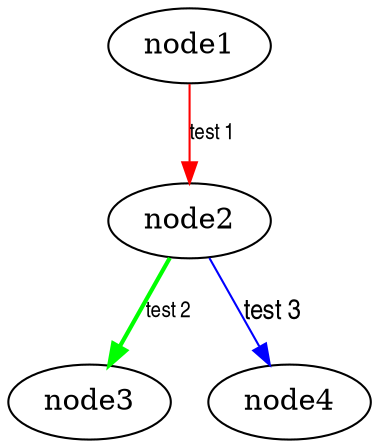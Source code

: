 digraph test {
	node1 -> node2	 [color=red,
		fontname="Arial narrow",
		fontsize=11,
		label="test 1"];
	node2 -> node3	 [color=green,
		edgetype=edge2,
		fontname="Arial narrow",
		fontsize=11,
		label="test 2",
		style=bold];
	node2 -> node4	 [color=blue,
		edgetype=edge3,
		fontname="Arial narrow",
		fontsize=14,
		label="test 3"];
}
